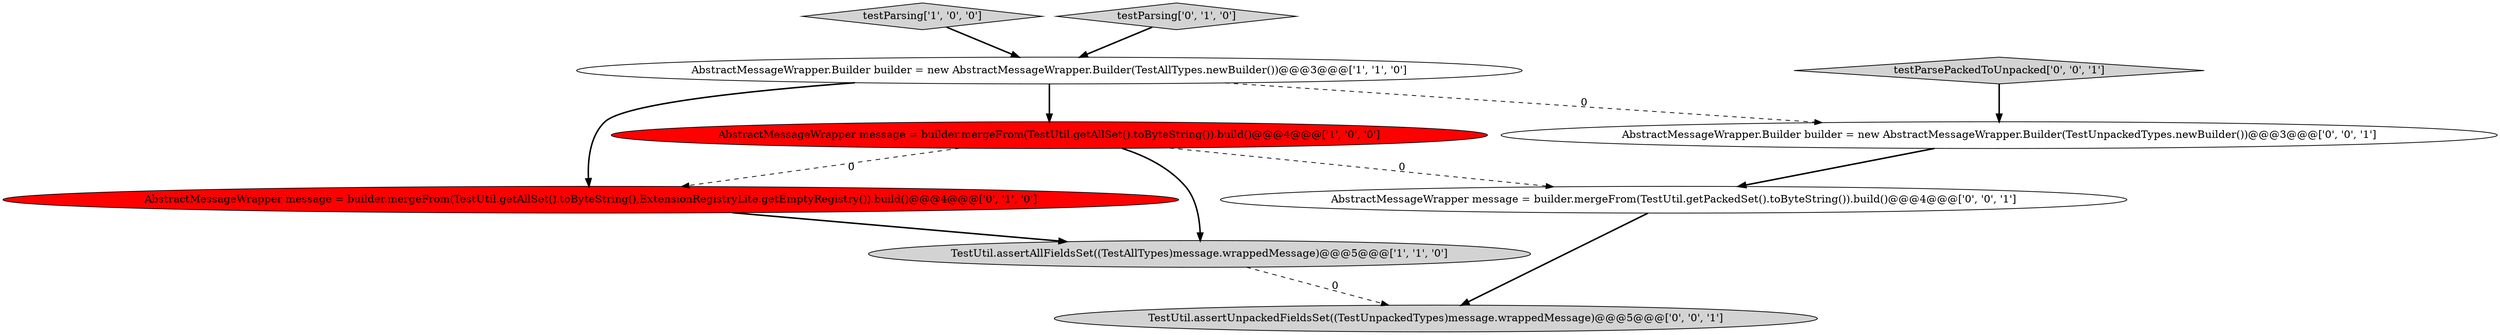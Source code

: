 digraph {
3 [style = filled, label = "testParsing['1', '0', '0']", fillcolor = lightgray, shape = diamond image = "AAA0AAABBB1BBB"];
6 [style = filled, label = "AbstractMessageWrapper.Builder builder = new AbstractMessageWrapper.Builder(TestUnpackedTypes.newBuilder())@@@3@@@['0', '0', '1']", fillcolor = white, shape = ellipse image = "AAA0AAABBB3BBB"];
9 [style = filled, label = "TestUtil.assertUnpackedFieldsSet((TestUnpackedTypes)message.wrappedMessage)@@@5@@@['0', '0', '1']", fillcolor = lightgray, shape = ellipse image = "AAA0AAABBB3BBB"];
1 [style = filled, label = "AbstractMessageWrapper message = builder.mergeFrom(TestUtil.getAllSet().toByteString()).build()@@@4@@@['1', '0', '0']", fillcolor = red, shape = ellipse image = "AAA1AAABBB1BBB"];
8 [style = filled, label = "testParsePackedToUnpacked['0', '0', '1']", fillcolor = lightgray, shape = diamond image = "AAA0AAABBB3BBB"];
0 [style = filled, label = "AbstractMessageWrapper.Builder builder = new AbstractMessageWrapper.Builder(TestAllTypes.newBuilder())@@@3@@@['1', '1', '0']", fillcolor = white, shape = ellipse image = "AAA0AAABBB1BBB"];
4 [style = filled, label = "AbstractMessageWrapper message = builder.mergeFrom(TestUtil.getAllSet().toByteString(),ExtensionRegistryLite.getEmptyRegistry()).build()@@@4@@@['0', '1', '0']", fillcolor = red, shape = ellipse image = "AAA1AAABBB2BBB"];
5 [style = filled, label = "testParsing['0', '1', '0']", fillcolor = lightgray, shape = diamond image = "AAA0AAABBB2BBB"];
2 [style = filled, label = "TestUtil.assertAllFieldsSet((TestAllTypes)message.wrappedMessage)@@@5@@@['1', '1', '0']", fillcolor = lightgray, shape = ellipse image = "AAA0AAABBB1BBB"];
7 [style = filled, label = "AbstractMessageWrapper message = builder.mergeFrom(TestUtil.getPackedSet().toByteString()).build()@@@4@@@['0', '0', '1']", fillcolor = white, shape = ellipse image = "AAA0AAABBB3BBB"];
7->9 [style = bold, label=""];
1->4 [style = dashed, label="0"];
1->2 [style = bold, label=""];
8->6 [style = bold, label=""];
4->2 [style = bold, label=""];
1->7 [style = dashed, label="0"];
6->7 [style = bold, label=""];
5->0 [style = bold, label=""];
0->4 [style = bold, label=""];
2->9 [style = dashed, label="0"];
0->1 [style = bold, label=""];
3->0 [style = bold, label=""];
0->6 [style = dashed, label="0"];
}

